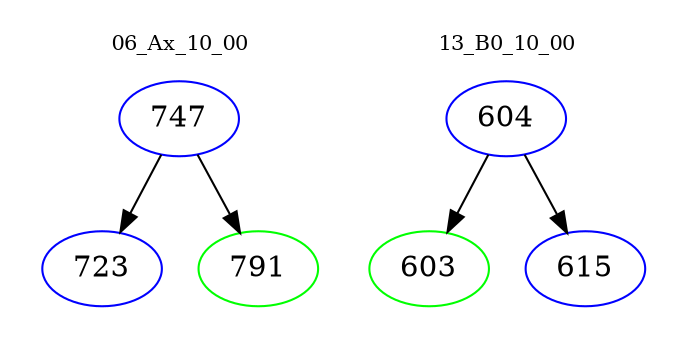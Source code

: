 digraph{
subgraph cluster_0 {
color = white
label = "06_Ax_10_00";
fontsize=10;
T0_747 [label="747", color="blue"]
T0_747 -> T0_723 [color="black"]
T0_723 [label="723", color="blue"]
T0_747 -> T0_791 [color="black"]
T0_791 [label="791", color="green"]
}
subgraph cluster_1 {
color = white
label = "13_B0_10_00";
fontsize=10;
T1_604 [label="604", color="blue"]
T1_604 -> T1_603 [color="black"]
T1_603 [label="603", color="green"]
T1_604 -> T1_615 [color="black"]
T1_615 [label="615", color="blue"]
}
}
